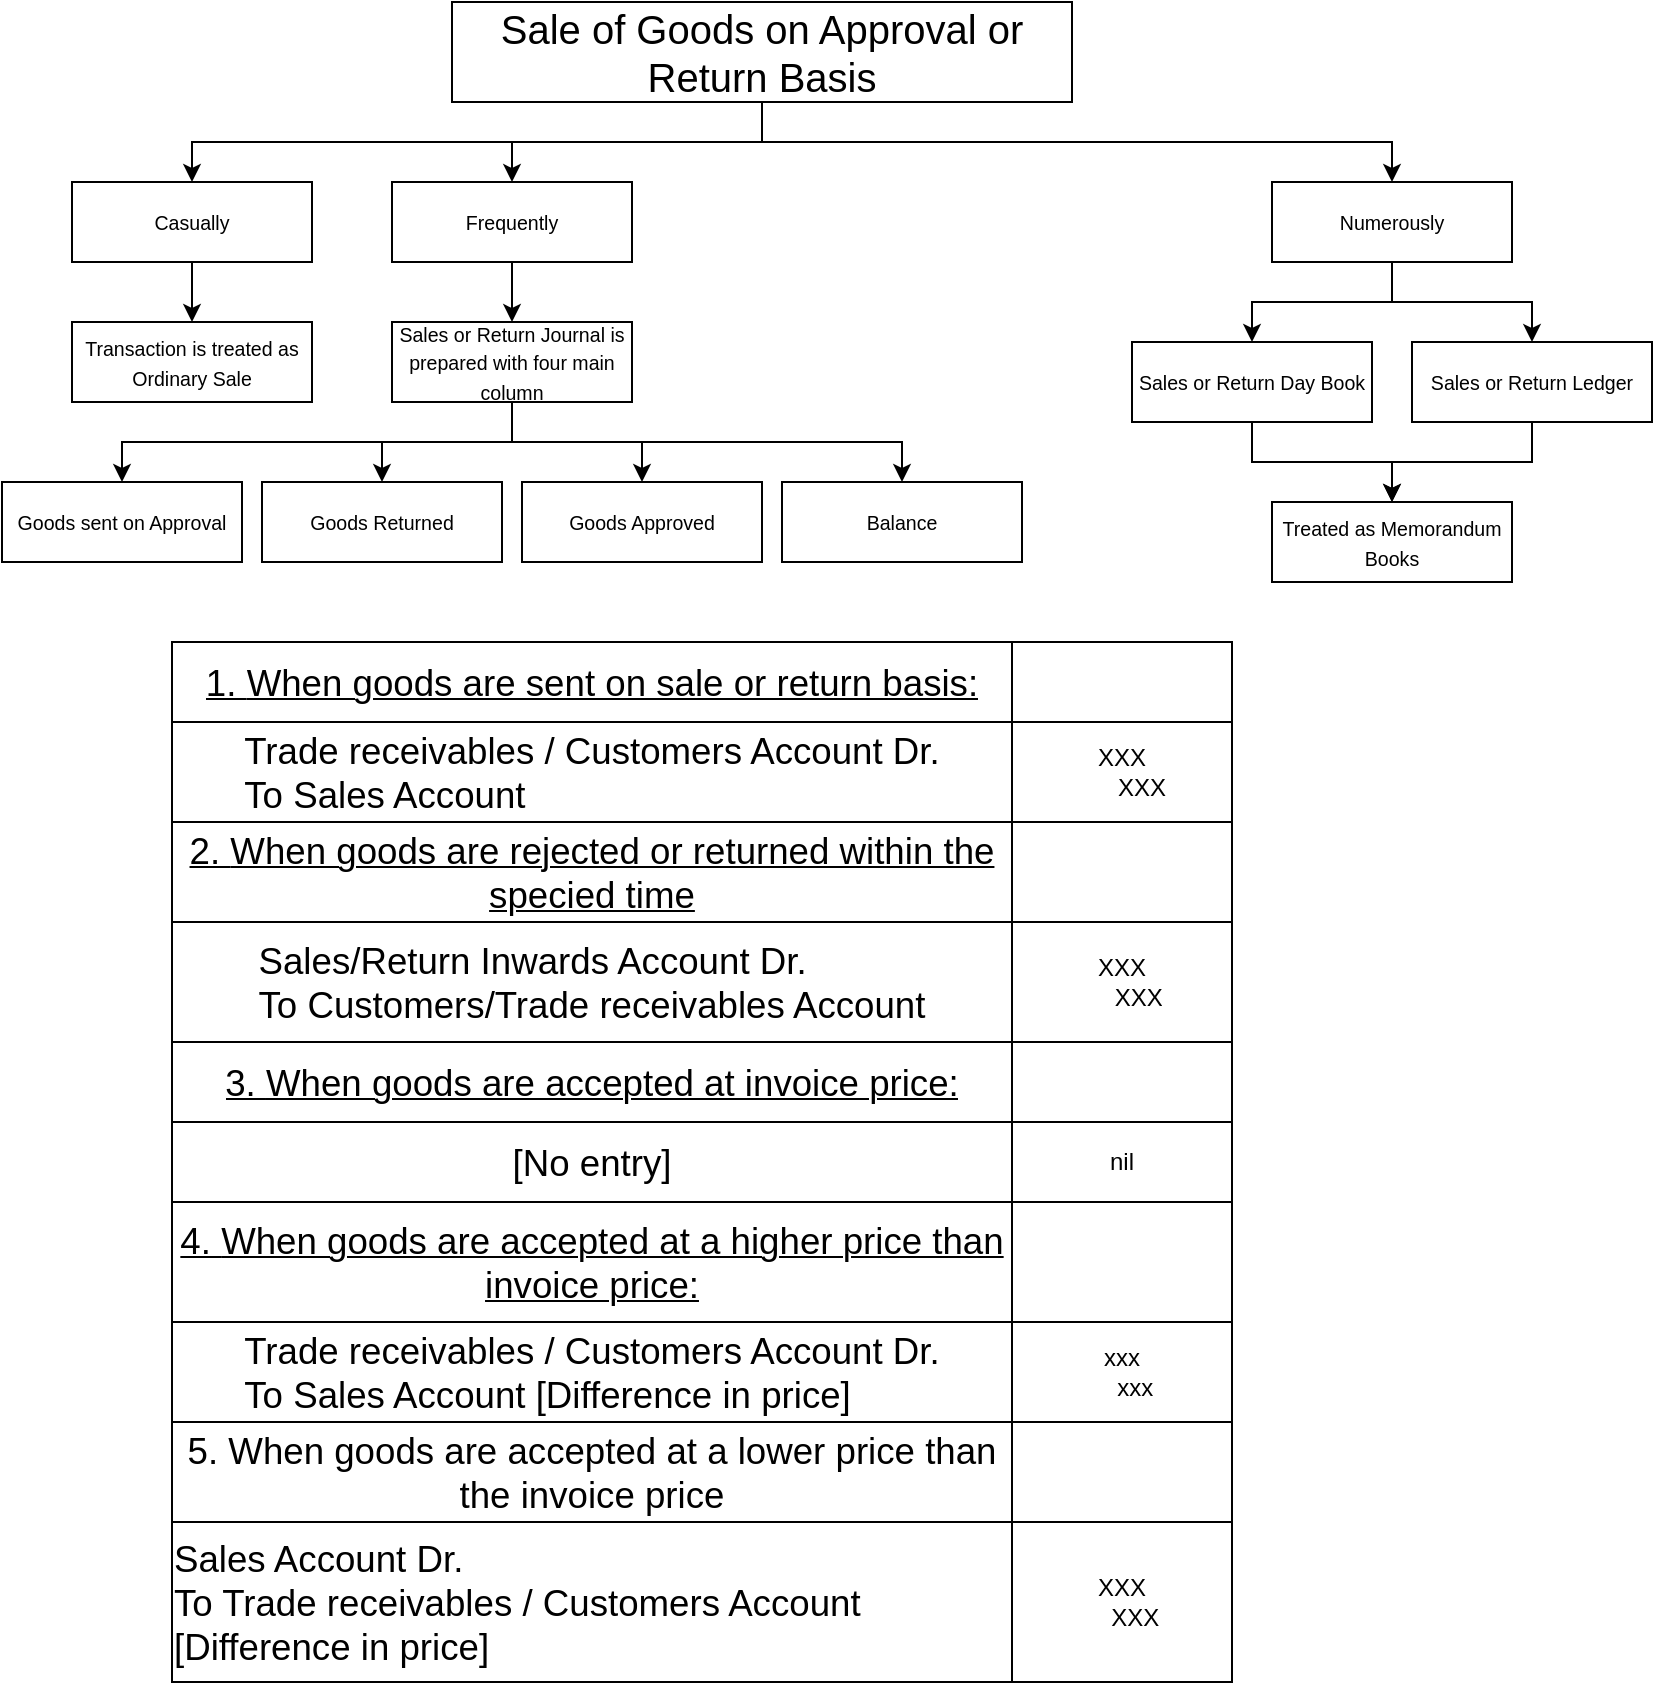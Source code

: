 <mxfile version="13.6.10" type="github">
  <diagram id="XO7ahy35oFJHmfFpwdeW" name="Page-1">
    <mxGraphModel dx="1024" dy="457" grid="1" gridSize="10" guides="1" tooltips="1" connect="1" arrows="1" fold="1" page="1" pageScale="1" pageWidth="850" pageHeight="1100" math="0" shadow="0">
      <root>
        <mxCell id="0" />
        <mxCell id="1" parent="0" />
        <mxCell id="USHChUwwJ4gJDzVkKCaV-16" style="edgeStyle=orthogonalEdgeStyle;rounded=0;orthogonalLoop=1;jettySize=auto;html=1;" edge="1" parent="1" source="USHChUwwJ4gJDzVkKCaV-1" target="USHChUwwJ4gJDzVkKCaV-2">
          <mxGeometry relative="1" as="geometry" />
        </mxCell>
        <mxCell id="USHChUwwJ4gJDzVkKCaV-17" style="edgeStyle=orthogonalEdgeStyle;rounded=0;orthogonalLoop=1;jettySize=auto;html=1;" edge="1" parent="1" source="USHChUwwJ4gJDzVkKCaV-1" target="USHChUwwJ4gJDzVkKCaV-4">
          <mxGeometry relative="1" as="geometry">
            <Array as="points">
              <mxPoint x="425" y="70" />
              <mxPoint x="740" y="70" />
            </Array>
          </mxGeometry>
        </mxCell>
        <mxCell id="USHChUwwJ4gJDzVkKCaV-18" style="edgeStyle=orthogonalEdgeStyle;rounded=0;orthogonalLoop=1;jettySize=auto;html=1;" edge="1" parent="1" source="USHChUwwJ4gJDzVkKCaV-1" target="USHChUwwJ4gJDzVkKCaV-3">
          <mxGeometry relative="1" as="geometry">
            <Array as="points">
              <mxPoint x="425" y="70" />
              <mxPoint x="140" y="70" />
            </Array>
          </mxGeometry>
        </mxCell>
        <mxCell id="USHChUwwJ4gJDzVkKCaV-1" value="&lt;span style=&quot;left: 350.677px ; top: 338.118px ; font-size: 20px ; font-family: sans-serif ; transform: scalex(0.977)&quot;&gt;Sale of Goods on Approval or Return Basis&lt;/span&gt;" style="rounded=0;whiteSpace=wrap;html=1;" vertex="1" parent="1">
          <mxGeometry x="270" width="310" height="50" as="geometry" />
        </mxCell>
        <mxCell id="USHChUwwJ4gJDzVkKCaV-19" style="edgeStyle=orthogonalEdgeStyle;rounded=0;orthogonalLoop=1;jettySize=auto;html=1;entryX=0.5;entryY=0;entryDx=0;entryDy=0;" edge="1" parent="1" source="USHChUwwJ4gJDzVkKCaV-2" target="USHChUwwJ4gJDzVkKCaV-15">
          <mxGeometry relative="1" as="geometry" />
        </mxCell>
        <mxCell id="USHChUwwJ4gJDzVkKCaV-2" value="&lt;span style=&quot;left: 321.549px ; top: 294.513px ; font-size: 9.797px ; font-family: sans-serif ; transform: scalex(1.039)&quot;&gt;Frequently&lt;/span&gt;" style="rounded=0;whiteSpace=wrap;html=1;" vertex="1" parent="1">
          <mxGeometry x="240" y="90" width="120" height="40" as="geometry" />
        </mxCell>
        <mxCell id="USHChUwwJ4gJDzVkKCaV-20" style="edgeStyle=orthogonalEdgeStyle;rounded=0;orthogonalLoop=1;jettySize=auto;html=1;entryX=0.5;entryY=0;entryDx=0;entryDy=0;" edge="1" parent="1" source="USHChUwwJ4gJDzVkKCaV-3" target="USHChUwwJ4gJDzVkKCaV-7">
          <mxGeometry relative="1" as="geometry" />
        </mxCell>
        <mxCell id="USHChUwwJ4gJDzVkKCaV-3" value="&lt;span style=&quot;left: 240.441px ; top: 294.513px ; font-size: 9.797px ; font-family: sans-serif ; transform: scalex(0.977)&quot;&gt;Casually&lt;/span&gt;" style="rounded=0;whiteSpace=wrap;html=1;" vertex="1" parent="1">
          <mxGeometry x="80" y="90" width="120" height="40" as="geometry" />
        </mxCell>
        <mxCell id="USHChUwwJ4gJDzVkKCaV-25" style="edgeStyle=orthogonalEdgeStyle;rounded=0;orthogonalLoop=1;jettySize=auto;html=1;" edge="1" parent="1" source="USHChUwwJ4gJDzVkKCaV-4" target="USHChUwwJ4gJDzVkKCaV-12">
          <mxGeometry relative="1" as="geometry" />
        </mxCell>
        <mxCell id="USHChUwwJ4gJDzVkKCaV-26" style="edgeStyle=orthogonalEdgeStyle;rounded=0;orthogonalLoop=1;jettySize=auto;html=1;" edge="1" parent="1" source="USHChUwwJ4gJDzVkKCaV-4" target="USHChUwwJ4gJDzVkKCaV-13">
          <mxGeometry relative="1" as="geometry" />
        </mxCell>
        <mxCell id="USHChUwwJ4gJDzVkKCaV-4" value="&lt;span style=&quot;left: 419.253px ; top: 294.513px ; font-size: 9.797px ; font-family: sans-serif ; transform: scalex(1.019)&quot;&gt;Numerously&lt;/span&gt;" style="rounded=0;whiteSpace=wrap;html=1;" vertex="1" parent="1">
          <mxGeometry x="680" y="90" width="120" height="40" as="geometry" />
        </mxCell>
        <mxCell id="USHChUwwJ4gJDzVkKCaV-7" value="&lt;span style=&quot;left: 223.994px ; top: 344.65px ; font-size: 9.797px ; font-family: sans-serif ; transform: scalex(1.0)&quot;&gt;Transaction &lt;/span&gt;&lt;span style=&quot;left: 229.02px ; top: 356.406px ; font-size: 9.797px ; font-family: sans-serif ; transform: scalex(1.009)&quot;&gt;is treated &lt;/span&gt;&lt;span style=&quot;left: 224.229px ; top: 368.163px ; font-size: 9.797px ; font-family: sans-serif ; transform: scalex(0.981)&quot;&gt;as Ordinary &lt;/span&gt;&lt;span style=&quot;left: 240.306px ; top: 379.919px ; font-size: 9.797px ; font-family: sans-serif ; transform: scalex(0.942)&quot;&gt;Sale&lt;/span&gt;" style="rounded=0;whiteSpace=wrap;html=1;" vertex="1" parent="1">
          <mxGeometry x="80" y="160" width="120" height="40" as="geometry" />
        </mxCell>
        <mxCell id="USHChUwwJ4gJDzVkKCaV-8" value="&lt;span style=&quot;left: 369.928px ; top: 479.68px ; font-size: 9.797px ; font-family: sans-serif ; transform: scalex(0.954)&quot;&gt;Goods &lt;/span&gt;&lt;span style=&quot;left: 362.346px ; top: 491.437px ; font-size: 9.797px ; font-family: sans-serif ; transform: scalex(1.045)&quot;&gt;Approved&lt;/span&gt;" style="rounded=0;whiteSpace=wrap;html=1;" vertex="1" parent="1">
          <mxGeometry x="305" y="240" width="120" height="40" as="geometry" />
        </mxCell>
        <mxCell id="USHChUwwJ4gJDzVkKCaV-9" value="&lt;span style=&quot;left: 303.163px ; top: 480.454px ; font-size: 9.797px ; font-family: sans-serif ; transform: scalex(0.954)&quot;&gt;Goods &lt;/span&gt;&lt;span style=&quot;left: 296.883px ; top: 492.211px ; font-size: 9.797px ; font-family: sans-serif ; transform: scalex(1.017)&quot;&gt;Returned&lt;/span&gt;" style="rounded=0;whiteSpace=wrap;html=1;" vertex="1" parent="1">
          <mxGeometry x="175" y="240" width="120" height="40" as="geometry" />
        </mxCell>
        <mxCell id="USHChUwwJ4gJDzVkKCaV-10" value="&lt;span style=&quot;left: 436.821px ; top: 485.853px ; font-size: 9.797px ; font-family: sans-serif ; transform: scalex(0.964)&quot;&gt;Balance&lt;/span&gt;" style="rounded=0;whiteSpace=wrap;html=1;" vertex="1" parent="1">
          <mxGeometry x="435" y="240" width="120" height="40" as="geometry" />
        </mxCell>
        <mxCell id="USHChUwwJ4gJDzVkKCaV-11" value="&lt;span style=&quot;left: 225.072px ; top: 479.68px ; font-size: 9.797px ; font-family: sans-serif ; transform: scalex(0.962)&quot;&gt;Goods sent &lt;/span&gt;&lt;span style=&quot;left: 222.681px ; top: 491.437px ; font-size: 9.797px ; font-family: sans-serif ; transform: scalex(1.034)&quot;&gt;on Approval&lt;/span&gt;" style="rounded=0;whiteSpace=wrap;html=1;" vertex="1" parent="1">
          <mxGeometry x="45" y="240" width="120" height="40" as="geometry" />
        </mxCell>
        <mxCell id="USHChUwwJ4gJDzVkKCaV-28" style="edgeStyle=orthogonalEdgeStyle;rounded=0;orthogonalLoop=1;jettySize=auto;html=1;" edge="1" parent="1" source="USHChUwwJ4gJDzVkKCaV-12" target="USHChUwwJ4gJDzVkKCaV-14">
          <mxGeometry relative="1" as="geometry" />
        </mxCell>
        <mxCell id="USHChUwwJ4gJDzVkKCaV-12" value="&lt;span style=&quot;left: 379.706px ; top: 336.94px ; font-size: 9.797px ; font-family: sans-serif ; transform: scalex(0.933)&quot;&gt;Sales or &lt;/span&gt;&lt;span style=&quot;left: 372.348px ; top: 348.696px ; font-size: 9.797px ; font-family: sans-serif ; transform: scalex(0.982)&quot;&gt;Return Day &lt;/span&gt;&lt;span style=&quot;left: 385.398px ; top: 360.453px ; font-size: 9.797px ; font-family: sans-serif ; transform: scalex(1.013)&quot;&gt;Book&lt;/span&gt;" style="rounded=0;whiteSpace=wrap;html=1;" vertex="1" parent="1">
          <mxGeometry x="610" y="170" width="120" height="40" as="geometry" />
        </mxCell>
        <mxCell id="USHChUwwJ4gJDzVkKCaV-27" style="edgeStyle=orthogonalEdgeStyle;rounded=0;orthogonalLoop=1;jettySize=auto;html=1;" edge="1" parent="1" source="USHChUwwJ4gJDzVkKCaV-13" target="USHChUwwJ4gJDzVkKCaV-14">
          <mxGeometry relative="1" as="geometry" />
        </mxCell>
        <mxCell id="USHChUwwJ4gJDzVkKCaV-13" value="&lt;span style=&quot;left: 448.646px ; top: 336.94px ; font-size: 9.797px ; font-family: sans-serif ; transform: scalex(0.933)&quot;&gt;Sales or &lt;/span&gt;&lt;span style=&quot;left: 450.782px ; top: 348.696px ; font-size: 9.797px ; font-family: sans-serif ; transform: scalex(0.994)&quot;&gt;Return &lt;/span&gt;&lt;span style=&quot;left: 450.38px ; top: 360.453px ; font-size: 9.797px ; font-family: sans-serif ; transform: scalex(1.006)&quot;&gt;Ledger&lt;/span&gt;" style="rounded=0;whiteSpace=wrap;html=1;" vertex="1" parent="1">
          <mxGeometry x="750" y="170" width="120" height="40" as="geometry" />
        </mxCell>
        <mxCell id="USHChUwwJ4gJDzVkKCaV-14" value="&lt;span style=&quot;left: 407.117px ; top: 406.018px ; font-size: 9.797px ; font-family: sans-serif ; transform: scalex(0.968)&quot;&gt;Treated as &lt;/span&gt;&lt;span style=&quot;left: 398.437px ; top: 417.774px ; font-size: 9.797px ; font-family: sans-serif ; transform: scalex(1.015)&quot;&gt;Memorandum &lt;/span&gt;&lt;span style=&quot;left: 416.032px ; top: 429.53px ; font-size: 9.797px ; font-family: sans-serif ; transform: scalex(0.987)&quot;&gt;Books&lt;/span&gt;" style="rounded=0;whiteSpace=wrap;html=1;" vertex="1" parent="1">
          <mxGeometry x="680" y="250" width="120" height="40" as="geometry" />
        </mxCell>
        <mxCell id="USHChUwwJ4gJDzVkKCaV-21" style="edgeStyle=orthogonalEdgeStyle;rounded=0;orthogonalLoop=1;jettySize=auto;html=1;" edge="1" parent="1" source="USHChUwwJ4gJDzVkKCaV-15" target="USHChUwwJ4gJDzVkKCaV-11">
          <mxGeometry relative="1" as="geometry">
            <Array as="points">
              <mxPoint x="300" y="220" />
              <mxPoint x="105" y="220" />
            </Array>
          </mxGeometry>
        </mxCell>
        <mxCell id="USHChUwwJ4gJDzVkKCaV-22" style="edgeStyle=orthogonalEdgeStyle;rounded=0;orthogonalLoop=1;jettySize=auto;html=1;" edge="1" parent="1" source="USHChUwwJ4gJDzVkKCaV-15" target="USHChUwwJ4gJDzVkKCaV-9">
          <mxGeometry relative="1" as="geometry" />
        </mxCell>
        <mxCell id="USHChUwwJ4gJDzVkKCaV-23" style="edgeStyle=orthogonalEdgeStyle;rounded=0;orthogonalLoop=1;jettySize=auto;html=1;" edge="1" parent="1" source="USHChUwwJ4gJDzVkKCaV-15" target="USHChUwwJ4gJDzVkKCaV-8">
          <mxGeometry relative="1" as="geometry" />
        </mxCell>
        <mxCell id="USHChUwwJ4gJDzVkKCaV-24" style="edgeStyle=orthogonalEdgeStyle;rounded=0;orthogonalLoop=1;jettySize=auto;html=1;" edge="1" parent="1" source="USHChUwwJ4gJDzVkKCaV-15" target="USHChUwwJ4gJDzVkKCaV-10">
          <mxGeometry relative="1" as="geometry">
            <Array as="points">
              <mxPoint x="300" y="220" />
              <mxPoint x="495" y="220" />
            </Array>
          </mxGeometry>
        </mxCell>
        <mxCell id="USHChUwwJ4gJDzVkKCaV-15" value="&lt;span style=&quot;left: 300.243px ; top: 342.436px ; font-size: 9.797px ; font-family: sans-serif ; transform: scalex(0.933)&quot;&gt;Sales or &lt;/span&gt;&lt;span style=&quot;left: 302.379px ; top: 352.233px ; font-size: 9.797px ; font-family: sans-serif ; transform: scalex(0.994)&quot;&gt;Return &lt;/span&gt;&lt;span style=&quot;left: 296.442px ; top: 362.03px ; font-size: 9.797px ; font-family: sans-serif ; transform: scalex(0.976)&quot;&gt;Journal is &lt;/span&gt;&lt;span style=&quot;left: 297.079px ; top: 371.827px ; font-size: 9.797px ; font-family: sans-serif ; transform: scalex(1.014)&quot;&gt;prepared &lt;/span&gt;&lt;span style=&quot;left: 297.382px ; top: 381.624px ; font-size: 9.797px ; font-family: sans-serif ; transform: scalex(1.054)&quot;&gt;with four &lt;/span&gt;&lt;span style=&quot;left: 306.249px ; top: 391.42px ; font-size: 9.797px ; font-family: sans-serif ; transform: scalex(1.001)&quot;&gt;main &lt;/span&gt;&lt;span style=&quot;left: 298.872px ; top: 401.217px ; font-size: 9.797px ; font-family: sans-serif ; transform: scalex(1.006)&quot;&gt;column&lt;/span&gt;" style="rounded=0;whiteSpace=wrap;html=1;" vertex="1" parent="1">
          <mxGeometry x="240" y="160" width="120" height="40" as="geometry" />
        </mxCell>
        <mxCell id="USHChUwwJ4gJDzVkKCaV-29" value="" style="shape=table;html=1;whiteSpace=wrap;startSize=0;container=1;collapsible=0;childLayout=tableLayout;" vertex="1" parent="1">
          <mxGeometry x="130" y="320" width="530" height="520" as="geometry" />
        </mxCell>
        <mxCell id="USHChUwwJ4gJDzVkKCaV-30" value="" style="shape=partialRectangle;html=1;whiteSpace=wrap;collapsible=0;dropTarget=0;pointerEvents=0;fillColor=none;top=0;left=0;bottom=0;right=0;points=[[0,0.5],[1,0.5]];portConstraint=eastwest;" vertex="1" parent="USHChUwwJ4gJDzVkKCaV-29">
          <mxGeometry width="530" height="40" as="geometry" />
        </mxCell>
        <mxCell id="USHChUwwJ4gJDzVkKCaV-31" value="&lt;u&gt;&lt;font style=&quot;font-size: 10px&quot;&gt;&lt;span style=&quot;left: 60px ; top: 846.637px ; font-size: 18.333px ; font-family: sans-serif ; transform: scalex(0.838)&quot;&gt;1. &lt;/span&gt;&lt;span style=&quot;left: 93.073px ; top: 846.637px ; font-size: 18.333px ; font-family: sans-serif ; transform: scalex(0.92)&quot;&gt;When goods are sent on sale or return basis:&lt;/span&gt;&lt;/font&gt;&lt;/u&gt;" style="shape=partialRectangle;html=1;whiteSpace=wrap;connectable=0;overflow=hidden;fillColor=none;top=0;left=0;bottom=0;right=0;" vertex="1" parent="USHChUwwJ4gJDzVkKCaV-30">
          <mxGeometry width="420" height="40" as="geometry" />
        </mxCell>
        <mxCell id="USHChUwwJ4gJDzVkKCaV-32" value="" style="shape=partialRectangle;html=1;whiteSpace=wrap;connectable=0;overflow=hidden;fillColor=none;top=0;left=0;bottom=0;right=0;" vertex="1" parent="USHChUwwJ4gJDzVkKCaV-30">
          <mxGeometry x="420" width="110" height="40" as="geometry" />
        </mxCell>
        <mxCell id="USHChUwwJ4gJDzVkKCaV-33" value="" style="shape=partialRectangle;html=1;whiteSpace=wrap;collapsible=0;dropTarget=0;pointerEvents=0;fillColor=none;top=0;left=0;bottom=0;right=0;points=[[0,0.5],[1,0.5]];portConstraint=eastwest;" vertex="1" parent="USHChUwwJ4gJDzVkKCaV-29">
          <mxGeometry y="40" width="530" height="50" as="geometry" />
        </mxCell>
        <mxCell id="USHChUwwJ4gJDzVkKCaV-34" value="&lt;div&gt;&lt;span style=&quot;left: 126.147px ; top: 879.436px ; font-size: 18.333px ; font-family: sans-serif ; transform: scalex(0.875)&quot;&gt;Trade receivables / Customers Account                              &lt;/span&gt;&lt;span style=&quot;left: 540.003px ; top: 879.436px ; font-size: 18.333px ; font-family: sans-serif ; transform: scalex(0.864)&quot;&gt;Dr.  &lt;/span&gt;&lt;span style=&quot;left: 159.22px ; top: 912.234px ; font-size: 18.333px ; font-family: sans-serif ; transform: scalex(0.901)&quot;&gt;&lt;br&gt;&lt;/span&gt;&lt;/div&gt;&lt;div align=&quot;left&quot;&gt;&lt;span style=&quot;left: 159.22px ; top: 912.234px ; font-size: 18.333px ; font-family: sans-serif ; transform: scalex(0.901)&quot;&gt;To Sales Account&lt;/span&gt;&lt;/div&gt;" style="shape=partialRectangle;html=1;whiteSpace=wrap;connectable=0;overflow=hidden;fillColor=none;top=0;left=0;bottom=0;right=0;" vertex="1" parent="USHChUwwJ4gJDzVkKCaV-33">
          <mxGeometry width="420" height="50" as="geometry" />
        </mxCell>
        <mxCell id="USHChUwwJ4gJDzVkKCaV-35" value="&lt;div&gt;XXX&lt;/div&gt;&lt;div&gt;&amp;nbsp;&amp;nbsp;&amp;nbsp;&amp;nbsp;&amp;nbsp; XXX&lt;br&gt;&lt;/div&gt;" style="shape=partialRectangle;html=1;whiteSpace=wrap;connectable=0;overflow=hidden;fillColor=none;top=0;left=0;bottom=0;right=0;" vertex="1" parent="USHChUwwJ4gJDzVkKCaV-33">
          <mxGeometry x="420" width="110" height="50" as="geometry" />
        </mxCell>
        <mxCell id="USHChUwwJ4gJDzVkKCaV-36" value="" style="shape=partialRectangle;html=1;whiteSpace=wrap;collapsible=0;dropTarget=0;pointerEvents=0;fillColor=none;top=0;left=0;bottom=0;right=0;points=[[0,0.5],[1,0.5]];portConstraint=eastwest;" vertex="1" parent="USHChUwwJ4gJDzVkKCaV-29">
          <mxGeometry y="90" width="530" height="50" as="geometry" />
        </mxCell>
        <mxCell id="USHChUwwJ4gJDzVkKCaV-37" value="&lt;u&gt;&lt;span style=&quot;left: 60px ; top: 945.032px ; font-size: 18.333px ; font-family: sans-serif ; transform: scalex(0.838)&quot;&gt;2. &lt;/span&gt;&lt;span style=&quot;left: 93.073px ; top: 945.032px ; font-size: 18.333px ; font-family: sans-serif ; transform: scalex(0.959)&quot;&gt;When goods are rejected or returned within the specied time&lt;/span&gt;&lt;/u&gt;" style="shape=partialRectangle;html=1;whiteSpace=wrap;connectable=0;overflow=hidden;fillColor=none;top=0;left=0;bottom=0;right=0;" vertex="1" parent="USHChUwwJ4gJDzVkKCaV-36">
          <mxGeometry width="420" height="50" as="geometry" />
        </mxCell>
        <mxCell id="USHChUwwJ4gJDzVkKCaV-38" value="" style="shape=partialRectangle;html=1;whiteSpace=wrap;connectable=0;overflow=hidden;fillColor=none;top=0;left=0;bottom=0;right=0;" vertex="1" parent="USHChUwwJ4gJDzVkKCaV-36">
          <mxGeometry x="420" width="110" height="50" as="geometry" />
        </mxCell>
        <mxCell id="USHChUwwJ4gJDzVkKCaV-39" value="" style="shape=partialRectangle;html=1;whiteSpace=wrap;collapsible=0;dropTarget=0;pointerEvents=0;fillColor=none;top=0;left=0;bottom=0;right=0;points=[[0,0.5],[1,0.5]];portConstraint=eastwest;" vertex="1" parent="USHChUwwJ4gJDzVkKCaV-29">
          <mxGeometry y="140" width="530" height="60" as="geometry" />
        </mxCell>
        <mxCell id="USHChUwwJ4gJDzVkKCaV-40" value="&lt;div align=&quot;left&quot;&gt;&lt;span style=&quot;left: 126.147px ; top: 977.831px ; font-size: 18.333px ; font-family: sans-serif ; transform: scalex(0.749)&quot;&gt;Sales/Return Inwards Account                                                            &lt;/span&gt;&lt;span style=&quot;left: 540.003px ; top: 977.831px ; font-size: 18.333px ; font-family: sans-serif ; transform: scalex(0.882)&quot;&gt;Dr. &lt;/span&gt;&lt;span style=&quot;left: 600.008px ; top: 977.831px ; font-size: 18.333px ; font-family: sans-serif ; transform: scalex(0.95)&quot;&gt;&lt;/span&gt;&lt;span style=&quot;left: 93.073px ; top: 1010.63px ; font-size: 18.333px ; font-family: sans-serif ; transform: scalex(0.881)&quot;&gt; &lt;br&gt;&lt;/span&gt;&lt;/div&gt;&lt;div align=&quot;left&quot;&gt;&lt;span style=&quot;left: 93.073px ; top: 1010.63px ; font-size: 18.333px ; font-family: sans-serif ; transform: scalex(0.881)&quot;&gt;To Customers/Trade receivables Account&lt;/span&gt;&lt;/div&gt;" style="shape=partialRectangle;html=1;whiteSpace=wrap;connectable=0;overflow=hidden;fillColor=none;top=0;left=0;bottom=0;right=0;" vertex="1" parent="USHChUwwJ4gJDzVkKCaV-39">
          <mxGeometry width="420" height="60" as="geometry" />
        </mxCell>
        <mxCell id="USHChUwwJ4gJDzVkKCaV-41" value="&lt;div&gt;XXX&lt;/div&gt;&lt;div&gt;&amp;nbsp;&amp;nbsp;&amp;nbsp;&amp;nbsp; XXX&lt;br&gt;&lt;/div&gt;" style="shape=partialRectangle;html=1;whiteSpace=wrap;connectable=0;overflow=hidden;fillColor=none;top=0;left=0;bottom=0;right=0;" vertex="1" parent="USHChUwwJ4gJDzVkKCaV-39">
          <mxGeometry x="420" width="110" height="60" as="geometry" />
        </mxCell>
        <mxCell id="USHChUwwJ4gJDzVkKCaV-42" value="" style="shape=partialRectangle;html=1;whiteSpace=wrap;collapsible=0;dropTarget=0;pointerEvents=0;fillColor=none;top=0;left=0;bottom=0;right=0;points=[[0,0.5],[1,0.5]];portConstraint=eastwest;" vertex="1" parent="USHChUwwJ4gJDzVkKCaV-29">
          <mxGeometry y="200" width="530" height="40" as="geometry" />
        </mxCell>
        <mxCell id="USHChUwwJ4gJDzVkKCaV-43" value="&lt;u&gt;&lt;span style=&quot;left: 60px ; top: 1043.43px ; font-size: 18.333px ; font-family: sans-serif ; transform: scalex(0.838)&quot;&gt;3. &lt;/span&gt;&lt;span style=&quot;left: 93.073px ; top: 1043.43px ; font-size: 18.333px ; font-family: sans-serif ; transform: scalex(0.93)&quot;&gt;When goods are accepted at invoice price:&lt;/span&gt;&lt;/u&gt;" style="shape=partialRectangle;html=1;whiteSpace=wrap;connectable=0;overflow=hidden;fillColor=none;top=0;left=0;bottom=0;right=0;" vertex="1" parent="USHChUwwJ4gJDzVkKCaV-42">
          <mxGeometry width="420" height="40" as="geometry" />
        </mxCell>
        <mxCell id="USHChUwwJ4gJDzVkKCaV-44" value="" style="shape=partialRectangle;html=1;whiteSpace=wrap;connectable=0;overflow=hidden;fillColor=none;top=0;left=0;bottom=0;right=0;" vertex="1" parent="USHChUwwJ4gJDzVkKCaV-42">
          <mxGeometry x="420" width="110" height="40" as="geometry" />
        </mxCell>
        <mxCell id="USHChUwwJ4gJDzVkKCaV-45" value="" style="shape=partialRectangle;html=1;whiteSpace=wrap;collapsible=0;dropTarget=0;pointerEvents=0;fillColor=none;top=0;left=0;bottom=0;right=0;points=[[0,0.5],[1,0.5]];portConstraint=eastwest;" vertex="1" parent="USHChUwwJ4gJDzVkKCaV-29">
          <mxGeometry y="240" width="530" height="40" as="geometry" />
        </mxCell>
        <mxCell id="USHChUwwJ4gJDzVkKCaV-46" value="&lt;span style=&quot;left: 126.147px ; top: 1076.23px ; font-size: 18.333px ; font-family: sans-serif ; transform: scalex(0.962)&quot;&gt;[No entry]&lt;/span&gt;" style="shape=partialRectangle;html=1;whiteSpace=wrap;connectable=0;overflow=hidden;fillColor=none;top=0;left=0;bottom=0;right=0;" vertex="1" parent="USHChUwwJ4gJDzVkKCaV-45">
          <mxGeometry width="420" height="40" as="geometry" />
        </mxCell>
        <mxCell id="USHChUwwJ4gJDzVkKCaV-47" value="nil" style="shape=partialRectangle;html=1;whiteSpace=wrap;connectable=0;overflow=hidden;fillColor=none;top=0;left=0;bottom=0;right=0;" vertex="1" parent="USHChUwwJ4gJDzVkKCaV-45">
          <mxGeometry x="420" width="110" height="40" as="geometry" />
        </mxCell>
        <mxCell id="USHChUwwJ4gJDzVkKCaV-48" value="" style="shape=partialRectangle;html=1;whiteSpace=wrap;collapsible=0;dropTarget=0;pointerEvents=0;fillColor=none;top=0;left=0;bottom=0;right=0;points=[[0,0.5],[1,0.5]];portConstraint=eastwest;" vertex="1" parent="USHChUwwJ4gJDzVkKCaV-29">
          <mxGeometry y="280" width="530" height="60" as="geometry" />
        </mxCell>
        <mxCell id="USHChUwwJ4gJDzVkKCaV-49" value="&lt;u&gt;&lt;span style=&quot;left: 90px ; top: 100.47px ; font-size: 18.333px ; font-family: sans-serif ; transform: scalex(0.838)&quot;&gt;4. &lt;/span&gt;&lt;span style=&quot;left: 123.073px ; top: 100.47px ; font-size: 18.333px ; font-family: sans-serif ; transform: scalex(0.934)&quot;&gt;When goods are accepted at a higher price than invoice price:&lt;/span&gt;&lt;/u&gt;" style="shape=partialRectangle;html=1;whiteSpace=wrap;connectable=0;overflow=hidden;fillColor=none;top=0;left=0;bottom=0;right=0;" vertex="1" parent="USHChUwwJ4gJDzVkKCaV-48">
          <mxGeometry width="420" height="60" as="geometry" />
        </mxCell>
        <mxCell id="USHChUwwJ4gJDzVkKCaV-50" value="" style="shape=partialRectangle;html=1;whiteSpace=wrap;connectable=0;overflow=hidden;fillColor=none;top=0;left=0;bottom=0;right=0;" vertex="1" parent="USHChUwwJ4gJDzVkKCaV-48">
          <mxGeometry x="420" width="110" height="60" as="geometry" />
        </mxCell>
        <mxCell id="USHChUwwJ4gJDzVkKCaV-51" value="" style="shape=partialRectangle;html=1;whiteSpace=wrap;collapsible=0;dropTarget=0;pointerEvents=0;fillColor=none;top=0;left=0;bottom=0;right=0;points=[[0,0.5],[1,0.5]];portConstraint=eastwest;" vertex="1" parent="USHChUwwJ4gJDzVkKCaV-29">
          <mxGeometry y="340" width="530" height="50" as="geometry" />
        </mxCell>
        <mxCell id="USHChUwwJ4gJDzVkKCaV-52" value="&lt;div align=&quot;left&quot;&gt;&lt;span style=&quot;left: 156.147px ; top: 133.268px ; font-size: 18.333px ; font-family: sans-serif ; transform: scalex(0.875)&quot;&gt;Trade receivables / Customers Account                              &lt;/span&gt;&lt;span style=&quot;left: 570.003px ; top: 133.268px ; font-size: 18.333px ; font-family: sans-serif ; transform: scalex(0.908)&quot;&gt;Dr.&lt;/span&gt;&lt;span style=&quot;left: 123.073px ; top: 166.067px ; font-size: 18.333px ; font-family: sans-serif ; transform: scalex(0.771)&quot;&gt; &lt;br&gt;&lt;/span&gt;&lt;/div&gt;&lt;div align=&quot;left&quot;&gt;&lt;span style=&quot;left: 123.073px ; top: 166.067px ; font-size: 18.333px ; font-family: sans-serif ; transform: scalex(0.771)&quot;&gt;To Sales Account                                                                                          [Difference in price]&lt;/span&gt;&lt;/div&gt;" style="shape=partialRectangle;html=1;whiteSpace=wrap;connectable=0;overflow=hidden;fillColor=none;top=0;left=0;bottom=0;right=0;" vertex="1" parent="USHChUwwJ4gJDzVkKCaV-51">
          <mxGeometry width="420" height="50" as="geometry" />
        </mxCell>
        <mxCell id="USHChUwwJ4gJDzVkKCaV-53" value="&lt;div&gt;xxx&lt;/div&gt;&lt;div&gt;&amp;nbsp;&amp;nbsp;&amp;nbsp; xxx&lt;br&gt;&lt;/div&gt;" style="shape=partialRectangle;html=1;whiteSpace=wrap;connectable=0;overflow=hidden;fillColor=none;top=0;left=0;bottom=0;right=0;" vertex="1" parent="USHChUwwJ4gJDzVkKCaV-51">
          <mxGeometry x="420" width="110" height="50" as="geometry" />
        </mxCell>
        <mxCell id="USHChUwwJ4gJDzVkKCaV-63" style="shape=partialRectangle;html=1;whiteSpace=wrap;collapsible=0;dropTarget=0;pointerEvents=0;fillColor=none;top=0;left=0;bottom=0;right=0;points=[[0,0.5],[1,0.5]];portConstraint=eastwest;" vertex="1" parent="USHChUwwJ4gJDzVkKCaV-29">
          <mxGeometry y="390" width="530" height="50" as="geometry" />
        </mxCell>
        <mxCell id="USHChUwwJ4gJDzVkKCaV-64" value="&lt;span style=&quot;left: 90px ; top: 198.865px ; font-size: 18.333px ; font-family: sans-serif ; transform: scalex(0.838)&quot;&gt;5. &lt;/span&gt;&lt;span style=&quot;left: 123.073px ; top: 198.865px ; font-size: 18.333px ; font-family: sans-serif ; transform: scalex(0.935)&quot;&gt;When goods are accepted at a lower price than the invoice price&lt;/span&gt;" style="shape=partialRectangle;html=1;whiteSpace=wrap;connectable=0;overflow=hidden;fillColor=none;top=0;left=0;bottom=0;right=0;" vertex="1" parent="USHChUwwJ4gJDzVkKCaV-63">
          <mxGeometry width="420" height="50" as="geometry" />
        </mxCell>
        <mxCell id="USHChUwwJ4gJDzVkKCaV-65" style="shape=partialRectangle;html=1;whiteSpace=wrap;connectable=0;overflow=hidden;fillColor=none;top=0;left=0;bottom=0;right=0;" vertex="1" parent="USHChUwwJ4gJDzVkKCaV-63">
          <mxGeometry x="420" width="110" height="50" as="geometry" />
        </mxCell>
        <mxCell id="USHChUwwJ4gJDzVkKCaV-60" style="shape=partialRectangle;html=1;whiteSpace=wrap;collapsible=0;dropTarget=0;pointerEvents=0;fillColor=none;top=0;left=0;bottom=0;right=0;points=[[0,0.5],[1,0.5]];portConstraint=eastwest;" vertex="1" parent="USHChUwwJ4gJDzVkKCaV-29">
          <mxGeometry y="440" width="530" height="80" as="geometry" />
        </mxCell>
        <mxCell id="USHChUwwJ4gJDzVkKCaV-61" value="&lt;div align=&quot;left&quot;&gt;&lt;span style=&quot;left: 156.147px ; top: 231.663px ; font-size: 18.333px ; font-family: sans-serif ; transform: scalex(0.724)&quot;&gt;Sales Account                                                                                          Dr.&lt;/span&gt;&lt;span style=&quot;left: 123.073px ; top: 264.462px ; font-size: 18.333px ; font-family: sans-serif ; transform: scalex(0.879)&quot;&gt; &lt;br&gt;&lt;/span&gt;&lt;/div&gt;&lt;div align=&quot;left&quot;&gt;&lt;span style=&quot;left: 123.073px ; top: 264.462px ; font-size: 18.333px ; font-family: sans-serif ; transform: scalex(0.879)&quot;&gt;To Trade receivables / Customers Account  &lt;/span&gt;&lt;span style=&quot;left: 630.008px ; top: 264.462px ; font-size: 18.333px ; font-family: sans-serif ; transform: scalex(0.945)&quot;&gt;[Difference in price]&lt;/span&gt;&lt;/div&gt;" style="shape=partialRectangle;html=1;whiteSpace=wrap;connectable=0;overflow=hidden;fillColor=none;top=0;left=0;bottom=0;right=0;" vertex="1" parent="USHChUwwJ4gJDzVkKCaV-60">
          <mxGeometry width="420" height="80" as="geometry" />
        </mxCell>
        <mxCell id="USHChUwwJ4gJDzVkKCaV-62" value="&lt;div&gt;XXX&lt;/div&gt;&lt;div&gt;&amp;nbsp;&amp;nbsp;&amp;nbsp; XXX&lt;br&gt;&lt;/div&gt;" style="shape=partialRectangle;html=1;whiteSpace=wrap;connectable=0;overflow=hidden;fillColor=none;top=0;left=0;bottom=0;right=0;" vertex="1" parent="USHChUwwJ4gJDzVkKCaV-60">
          <mxGeometry x="420" width="110" height="80" as="geometry" />
        </mxCell>
      </root>
    </mxGraphModel>
  </diagram>
</mxfile>
